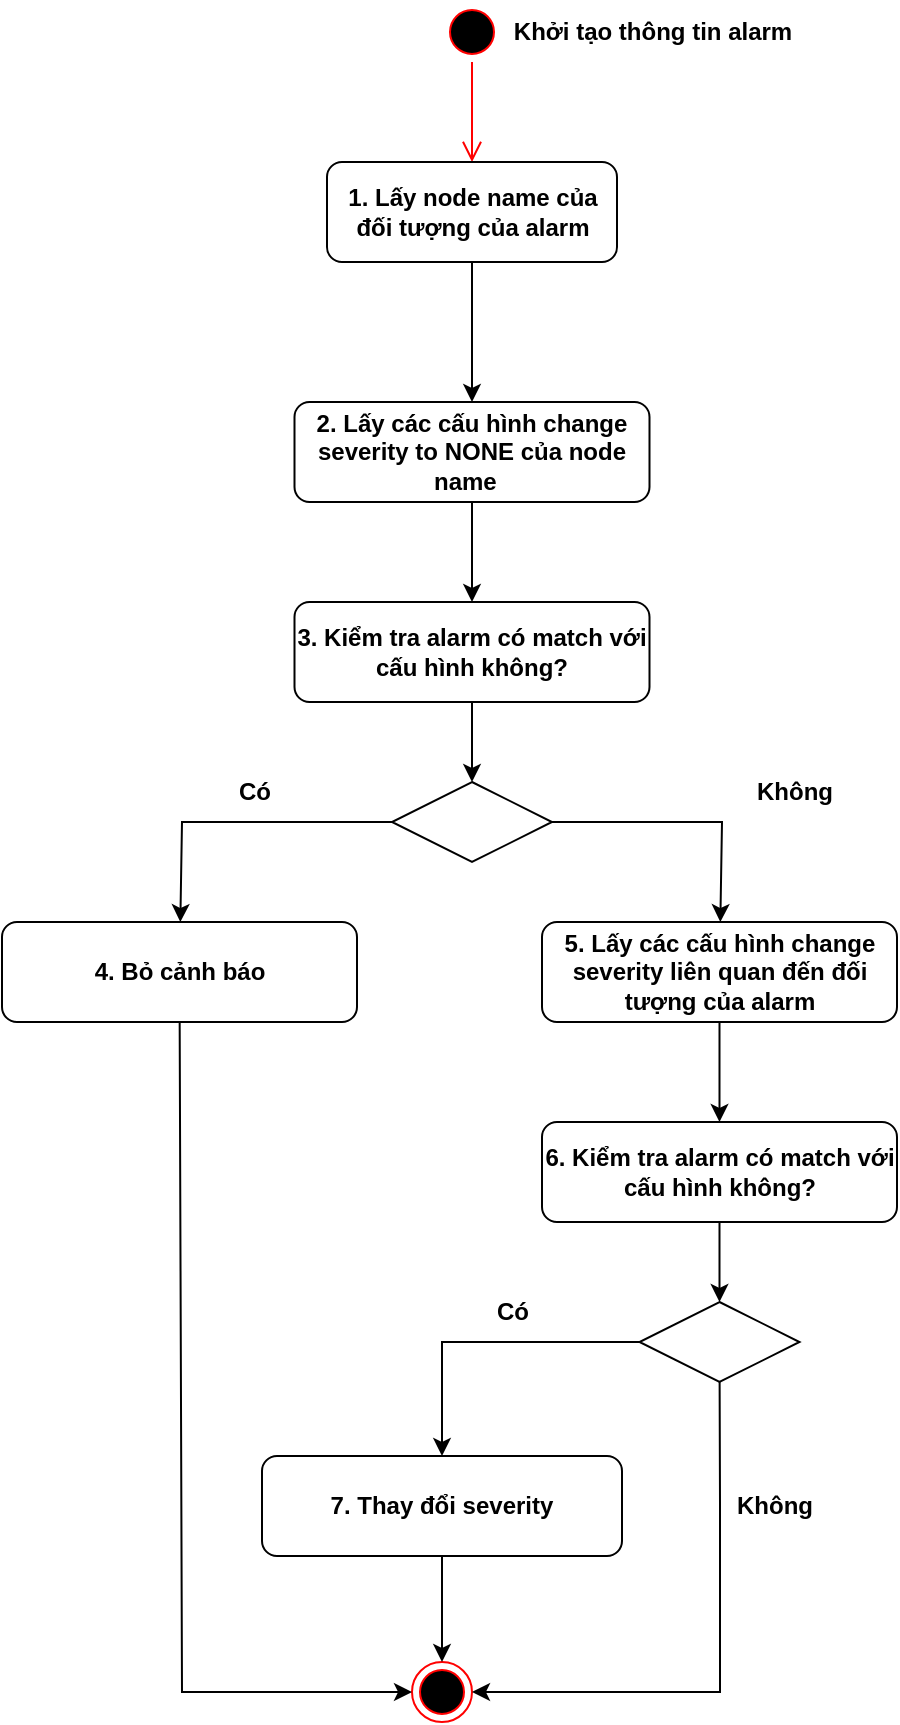 <mxfile version="21.5.2" type="github" pages="2">
  <diagram name="Luồng hoạt động" id="Wo1rhTGzUEvQ1JcT_uwH">
    <mxGraphModel dx="2603" dy="764" grid="1" gridSize="10" guides="1" tooltips="1" connect="1" arrows="1" fold="1" page="1" pageScale="1" pageWidth="1169" pageHeight="827" math="0" shadow="0">
      <root>
        <mxCell id="0" />
        <mxCell id="1" parent="0" />
        <mxCell id="qsTO52kbwodbmaQSsGO7-2" value="" style="ellipse;html=1;shape=startState;fillColor=#000000;strokeColor=#ff0000;fontSize=16;fontStyle=1" parent="1" vertex="1">
          <mxGeometry x="-780" y="100" width="30" height="30" as="geometry" />
        </mxCell>
        <mxCell id="qsTO52kbwodbmaQSsGO7-3" value="" style="edgeStyle=orthogonalEdgeStyle;html=1;verticalAlign=bottom;endArrow=open;endSize=8;strokeColor=#ff0000;rounded=0;fontSize=12;curved=1;fontStyle=1" parent="1" source="qsTO52kbwodbmaQSsGO7-2" edge="1" target="-AVRFM7dDWOy6RQoxfwE-1">
          <mxGeometry relative="1" as="geometry">
            <mxPoint x="-765" y="180" as="targetPoint" />
            <Array as="points" />
          </mxGeometry>
        </mxCell>
        <mxCell id="-AVRFM7dDWOy6RQoxfwE-1" value="1. Lấy node name của đối tượng của alarm" style="rounded=1;whiteSpace=wrap;html=1;fontStyle=1" vertex="1" parent="1">
          <mxGeometry x="-837.5" y="180" width="145" height="50" as="geometry" />
        </mxCell>
        <mxCell id="-AVRFM7dDWOy6RQoxfwE-2" value="Khởi tạo thông tin alarm" style="text;html=1;align=center;verticalAlign=middle;resizable=0;points=[];autosize=1;strokeColor=none;fillColor=none;fontStyle=1" vertex="1" parent="1">
          <mxGeometry x="-755" y="100" width="160" height="30" as="geometry" />
        </mxCell>
        <mxCell id="-AVRFM7dDWOy6RQoxfwE-3" value="" style="endArrow=classic;html=1;rounded=0;fontStyle=1" edge="1" parent="1" source="-AVRFM7dDWOy6RQoxfwE-1" target="-AVRFM7dDWOy6RQoxfwE-4">
          <mxGeometry width="50" height="50" relative="1" as="geometry">
            <mxPoint x="-570" y="300" as="sourcePoint" />
            <mxPoint x="-520" y="250" as="targetPoint" />
          </mxGeometry>
        </mxCell>
        <mxCell id="-AVRFM7dDWOy6RQoxfwE-4" value="2. Lấy các cấu hình change severity to NONE của node name&amp;nbsp;&amp;nbsp;" style="rounded=1;whiteSpace=wrap;html=1;fontStyle=1" vertex="1" parent="1">
          <mxGeometry x="-853.75" y="300" width="177.5" height="50" as="geometry" />
        </mxCell>
        <mxCell id="-AVRFM7dDWOy6RQoxfwE-5" value="" style="endArrow=classic;html=1;rounded=0;fontStyle=1" edge="1" parent="1" source="-AVRFM7dDWOy6RQoxfwE-4" target="-AVRFM7dDWOy6RQoxfwE-15">
          <mxGeometry width="50" height="50" relative="1" as="geometry">
            <mxPoint x="-570" y="300" as="sourcePoint" />
            <mxPoint x="-765" y="400" as="targetPoint" />
          </mxGeometry>
        </mxCell>
        <mxCell id="-AVRFM7dDWOy6RQoxfwE-11" value="" style="rhombus;whiteSpace=wrap;html=1;fontStyle=1" vertex="1" parent="1">
          <mxGeometry x="-805" y="490" width="80" height="40" as="geometry" />
        </mxCell>
        <mxCell id="-AVRFM7dDWOy6RQoxfwE-12" value="" style="endArrow=classic;html=1;rounded=0;exitX=0;exitY=0.5;exitDx=0;exitDy=0;fontStyle=1" edge="1" parent="1" source="-AVRFM7dDWOy6RQoxfwE-11" target="-AVRFM7dDWOy6RQoxfwE-13">
          <mxGeometry width="50" height="50" relative="1" as="geometry">
            <mxPoint x="-570" y="590" as="sourcePoint" />
            <mxPoint x="-520" y="540" as="targetPoint" />
            <Array as="points">
              <mxPoint x="-910" y="510" />
            </Array>
          </mxGeometry>
        </mxCell>
        <mxCell id="-AVRFM7dDWOy6RQoxfwE-13" value="4. Bỏ cảnh báo" style="rounded=1;whiteSpace=wrap;html=1;fontStyle=1" vertex="1" parent="1">
          <mxGeometry x="-1000" y="560" width="177.5" height="50" as="geometry" />
        </mxCell>
        <mxCell id="-AVRFM7dDWOy6RQoxfwE-14" value="Có" style="text;html=1;align=center;verticalAlign=middle;resizable=0;points=[];autosize=1;strokeColor=none;fillColor=none;fontStyle=1" vertex="1" parent="1">
          <mxGeometry x="-893.75" y="480" width="40" height="30" as="geometry" />
        </mxCell>
        <mxCell id="-AVRFM7dDWOy6RQoxfwE-15" value="3. Kiểm tra alarm có match với cấu hình không?" style="rounded=1;whiteSpace=wrap;html=1;fontStyle=1" vertex="1" parent="1">
          <mxGeometry x="-853.75" y="400" width="177.5" height="50" as="geometry" />
        </mxCell>
        <mxCell id="-AVRFM7dDWOy6RQoxfwE-16" value="" style="endArrow=classic;html=1;rounded=0;fontStyle=1" edge="1" parent="1" source="-AVRFM7dDWOy6RQoxfwE-15" target="-AVRFM7dDWOy6RQoxfwE-11">
          <mxGeometry width="50" height="50" relative="1" as="geometry">
            <mxPoint x="-765.5" y="450" as="sourcePoint" />
            <mxPoint x="-765.5" y="500" as="targetPoint" />
          </mxGeometry>
        </mxCell>
        <mxCell id="-AVRFM7dDWOy6RQoxfwE-17" value="" style="endArrow=classic;html=1;rounded=0;fontStyle=1" edge="1" parent="1" target="-AVRFM7dDWOy6RQoxfwE-18" source="-AVRFM7dDWOy6RQoxfwE-11">
          <mxGeometry width="50" height="50" relative="1" as="geometry">
            <mxPoint x="-535" y="510" as="sourcePoint" />
            <mxPoint x="-250" y="540" as="targetPoint" />
            <Array as="points">
              <mxPoint x="-640" y="510" />
            </Array>
          </mxGeometry>
        </mxCell>
        <mxCell id="-AVRFM7dDWOy6RQoxfwE-18" value="5. Lấy các cấu hình change severity liên quan đến đối tượng của alarm" style="rounded=1;whiteSpace=wrap;html=1;fontStyle=1" vertex="1" parent="1">
          <mxGeometry x="-730" y="560" width="177.5" height="50" as="geometry" />
        </mxCell>
        <mxCell id="-AVRFM7dDWOy6RQoxfwE-19" value="Không" style="text;html=1;align=center;verticalAlign=middle;resizable=0;points=[];autosize=1;strokeColor=none;fillColor=none;fontStyle=1" vertex="1" parent="1">
          <mxGeometry x="-633.75" y="480" width="60" height="30" as="geometry" />
        </mxCell>
        <mxCell id="-AVRFM7dDWOy6RQoxfwE-20" value="" style="ellipse;html=1;shape=endState;fillColor=#000000;strokeColor=#ff0000;fontStyle=1" vertex="1" parent="1">
          <mxGeometry x="-795" y="930" width="30" height="30" as="geometry" />
        </mxCell>
        <mxCell id="-AVRFM7dDWOy6RQoxfwE-21" value="" style="endArrow=classic;html=1;rounded=0;fontStyle=1" edge="1" parent="1" source="-AVRFM7dDWOy6RQoxfwE-13" target="-AVRFM7dDWOy6RQoxfwE-20">
          <mxGeometry width="50" height="50" relative="1" as="geometry">
            <mxPoint x="-755" y="360" as="sourcePoint" />
            <mxPoint x="-755" y="410" as="targetPoint" />
            <Array as="points">
              <mxPoint x="-910" y="945" />
            </Array>
          </mxGeometry>
        </mxCell>
        <mxCell id="-AVRFM7dDWOy6RQoxfwE-22" value="6. Kiểm tra alarm có match với cấu hình không?" style="rounded=1;whiteSpace=wrap;html=1;fontStyle=1" vertex="1" parent="1">
          <mxGeometry x="-730" y="660" width="177.5" height="50" as="geometry" />
        </mxCell>
        <mxCell id="-AVRFM7dDWOy6RQoxfwE-23" value="" style="endArrow=classic;html=1;rounded=0;fontStyle=1" edge="1" parent="1" source="-AVRFM7dDWOy6RQoxfwE-18" target="-AVRFM7dDWOy6RQoxfwE-22">
          <mxGeometry width="50" height="50" relative="1" as="geometry">
            <mxPoint x="-755" y="460" as="sourcePoint" />
            <mxPoint x="-755" y="500" as="targetPoint" />
          </mxGeometry>
        </mxCell>
        <mxCell id="-AVRFM7dDWOy6RQoxfwE-24" value="" style="rhombus;whiteSpace=wrap;html=1;fontStyle=1" vertex="1" parent="1">
          <mxGeometry x="-681.25" y="750" width="80" height="40" as="geometry" />
        </mxCell>
        <mxCell id="-AVRFM7dDWOy6RQoxfwE-25" value="" style="endArrow=classic;html=1;rounded=0;exitX=0;exitY=0.5;exitDx=0;exitDy=0;fontStyle=1" edge="1" parent="1" source="-AVRFM7dDWOy6RQoxfwE-24" target="-AVRFM7dDWOy6RQoxfwE-26">
          <mxGeometry width="50" height="50" relative="1" as="geometry">
            <mxPoint x="-440" y="910" as="sourcePoint" />
            <mxPoint x="-390" y="860" as="targetPoint" />
            <Array as="points">
              <mxPoint x="-780" y="770" />
            </Array>
          </mxGeometry>
        </mxCell>
        <mxCell id="-AVRFM7dDWOy6RQoxfwE-26" value="7. Thay đổi severity" style="rounded=1;whiteSpace=wrap;html=1;fontStyle=1" vertex="1" parent="1">
          <mxGeometry x="-870" y="827" width="180" height="50" as="geometry" />
        </mxCell>
        <mxCell id="-AVRFM7dDWOy6RQoxfwE-27" value="Có" style="text;html=1;align=center;verticalAlign=middle;resizable=0;points=[];autosize=1;strokeColor=none;fillColor=none;fontStyle=1" vertex="1" parent="1">
          <mxGeometry x="-765" y="740" width="40" height="30" as="geometry" />
        </mxCell>
        <mxCell id="-AVRFM7dDWOy6RQoxfwE-28" value="" style="endArrow=classic;html=1;rounded=0;fontStyle=1" edge="1" parent="1" target="-AVRFM7dDWOy6RQoxfwE-24" source="-AVRFM7dDWOy6RQoxfwE-22">
          <mxGeometry width="50" height="50" relative="1" as="geometry">
            <mxPoint x="-635" y="770" as="sourcePoint" />
            <mxPoint x="-635.5" y="820" as="targetPoint" />
          </mxGeometry>
        </mxCell>
        <mxCell id="-AVRFM7dDWOy6RQoxfwE-29" value="" style="endArrow=classic;html=1;rounded=0;fontStyle=1" edge="1" parent="1" source="-AVRFM7dDWOy6RQoxfwE-24" target="-AVRFM7dDWOy6RQoxfwE-20">
          <mxGeometry width="50" height="50" relative="1" as="geometry">
            <mxPoint x="-405" y="830" as="sourcePoint" />
            <mxPoint x="-511" y="930" as="targetPoint" />
            <Array as="points">
              <mxPoint x="-641" y="850" />
              <mxPoint x="-641" y="945" />
            </Array>
          </mxGeometry>
        </mxCell>
        <mxCell id="-AVRFM7dDWOy6RQoxfwE-31" value="Không" style="text;html=1;align=center;verticalAlign=middle;resizable=0;points=[];autosize=1;strokeColor=none;fillColor=none;fontStyle=1" vertex="1" parent="1">
          <mxGeometry x="-644" y="837" width="60" height="30" as="geometry" />
        </mxCell>
        <mxCell id="-AVRFM7dDWOy6RQoxfwE-33" value="" style="endArrow=classic;html=1;rounded=0;fontStyle=1" edge="1" parent="1" source="-AVRFM7dDWOy6RQoxfwE-26" target="-AVRFM7dDWOy6RQoxfwE-20">
          <mxGeometry width="50" height="50" relative="1" as="geometry">
            <mxPoint x="-631" y="670" as="sourcePoint" />
            <mxPoint x="-631" y="730" as="targetPoint" />
            <Array as="points" />
          </mxGeometry>
        </mxCell>
      </root>
    </mxGraphModel>
  </diagram>
  <diagram id="6oZbjxygme6UvC0uqQwK" name="Luồng dữ liệu">
    <mxGraphModel dx="1434" dy="764" grid="1" gridSize="10" guides="1" tooltips="1" connect="1" arrows="1" fold="1" page="1" pageScale="1" pageWidth="1169" pageHeight="827" math="0" shadow="0">
      <root>
        <mxCell id="0" />
        <mxCell id="1" parent="0" />
      </root>
    </mxGraphModel>
  </diagram>
</mxfile>
